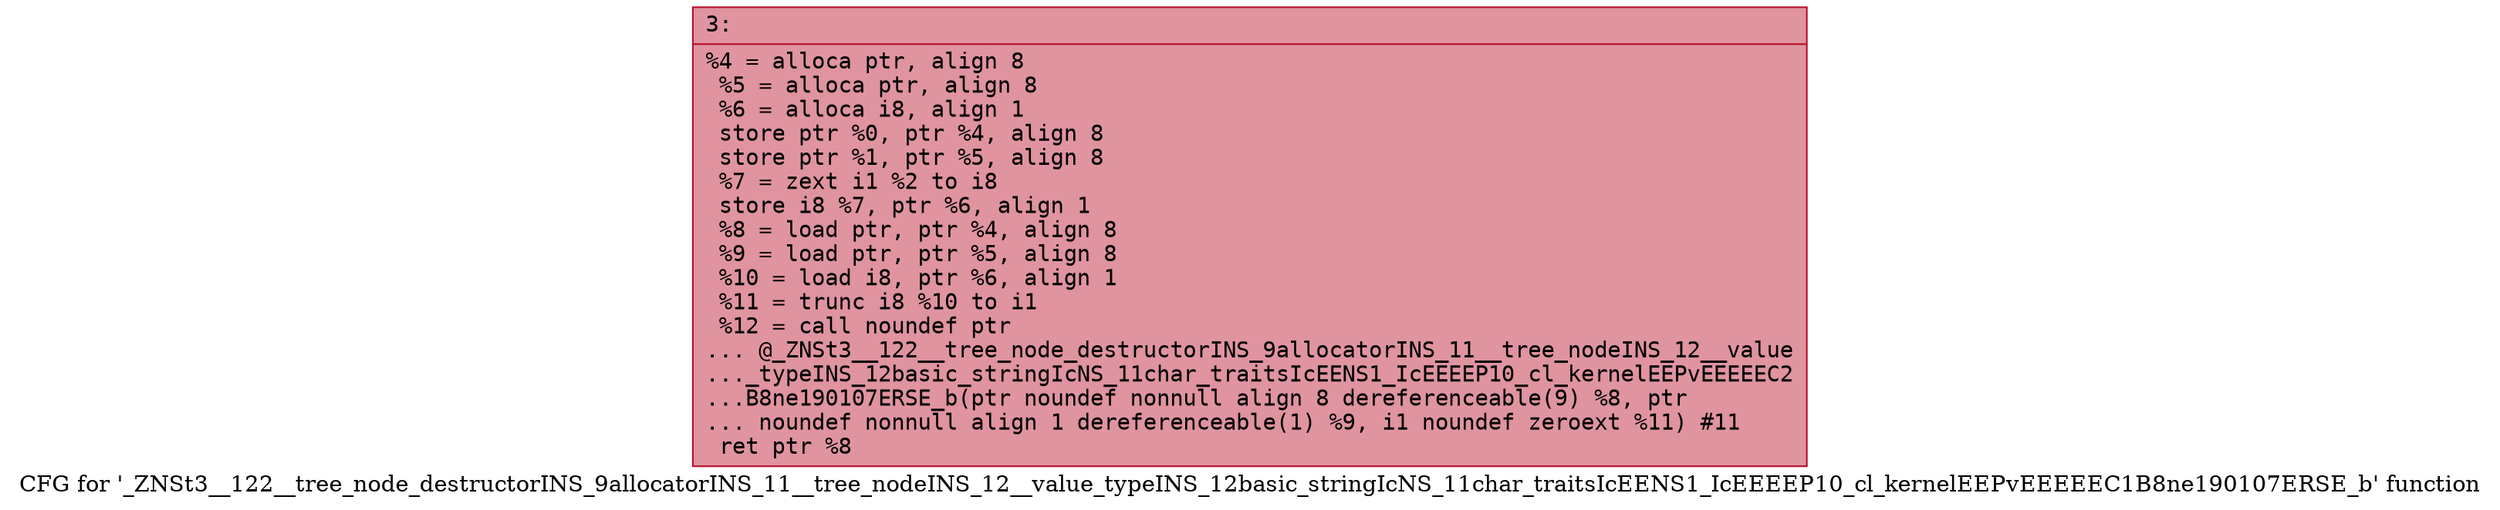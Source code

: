 digraph "CFG for '_ZNSt3__122__tree_node_destructorINS_9allocatorINS_11__tree_nodeINS_12__value_typeINS_12basic_stringIcNS_11char_traitsIcEENS1_IcEEEEP10_cl_kernelEEPvEEEEEC1B8ne190107ERSE_b' function" {
	label="CFG for '_ZNSt3__122__tree_node_destructorINS_9allocatorINS_11__tree_nodeINS_12__value_typeINS_12basic_stringIcNS_11char_traitsIcEENS1_IcEEEEP10_cl_kernelEEPvEEEEEC1B8ne190107ERSE_b' function";

	Node0x60000139ddb0 [shape=record,color="#b70d28ff", style=filled, fillcolor="#b70d2870" fontname="Courier",label="{3:\l|  %4 = alloca ptr, align 8\l  %5 = alloca ptr, align 8\l  %6 = alloca i8, align 1\l  store ptr %0, ptr %4, align 8\l  store ptr %1, ptr %5, align 8\l  %7 = zext i1 %2 to i8\l  store i8 %7, ptr %6, align 1\l  %8 = load ptr, ptr %4, align 8\l  %9 = load ptr, ptr %5, align 8\l  %10 = load i8, ptr %6, align 1\l  %11 = trunc i8 %10 to i1\l  %12 = call noundef ptr\l... @_ZNSt3__122__tree_node_destructorINS_9allocatorINS_11__tree_nodeINS_12__value\l..._typeINS_12basic_stringIcNS_11char_traitsIcEENS1_IcEEEEP10_cl_kernelEEPvEEEEEC2\l...B8ne190107ERSE_b(ptr noundef nonnull align 8 dereferenceable(9) %8, ptr\l... noundef nonnull align 1 dereferenceable(1) %9, i1 noundef zeroext %11) #11\l  ret ptr %8\l}"];
}

